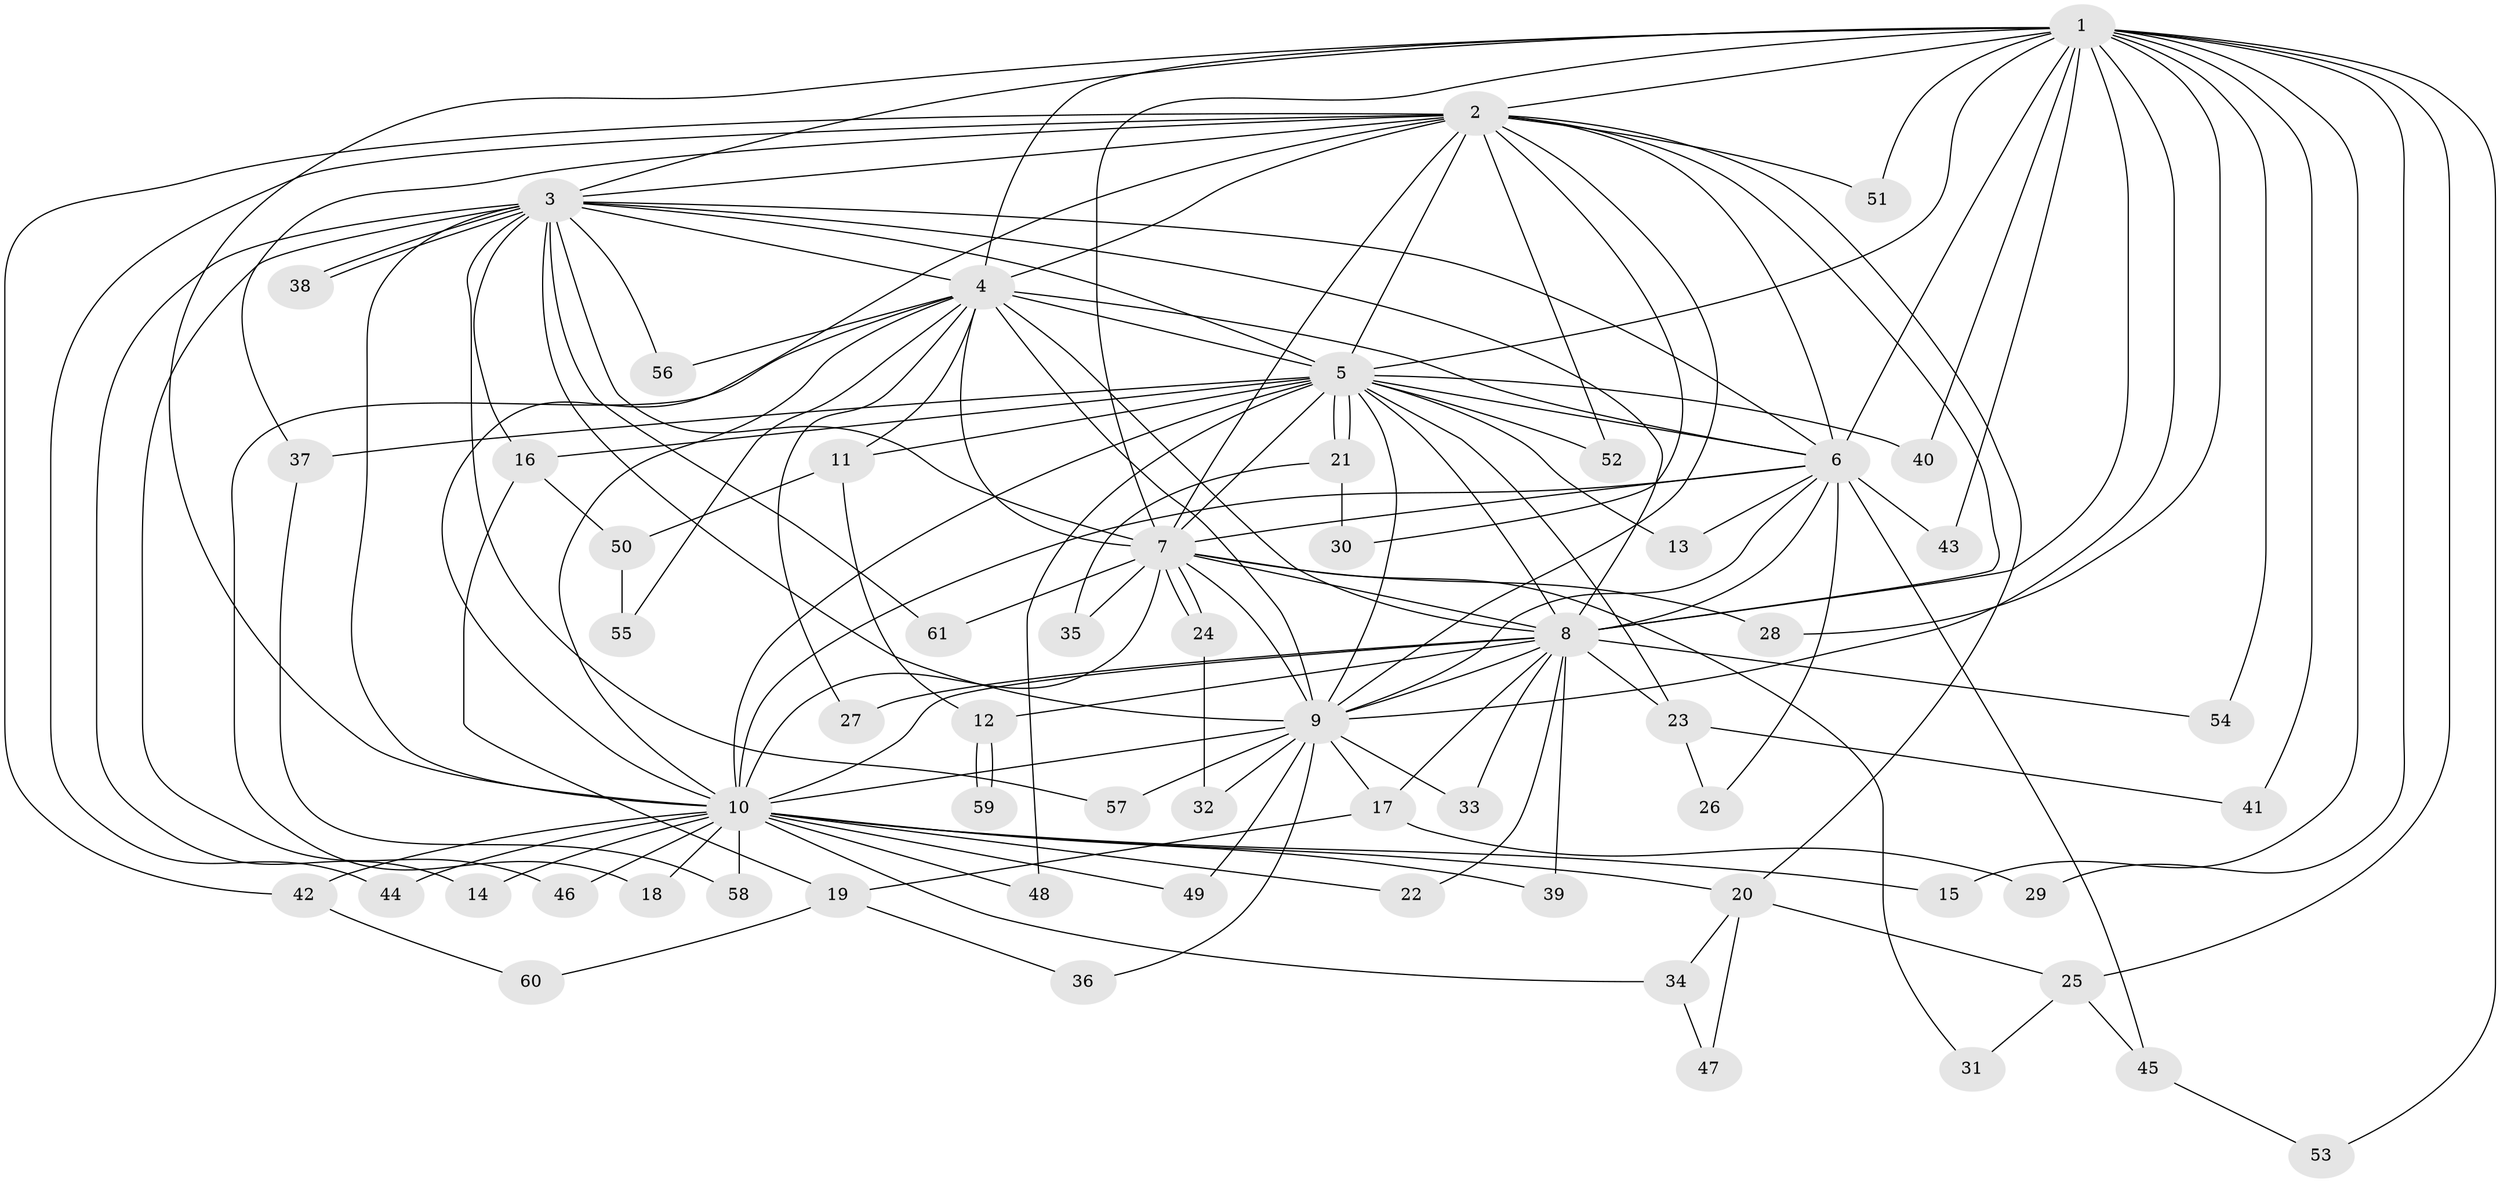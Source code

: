 // Generated by graph-tools (version 1.1) at 2025/43/03/09/25 04:43:12]
// undirected, 61 vertices, 147 edges
graph export_dot {
graph [start="1"]
  node [color=gray90,style=filled];
  1;
  2;
  3;
  4;
  5;
  6;
  7;
  8;
  9;
  10;
  11;
  12;
  13;
  14;
  15;
  16;
  17;
  18;
  19;
  20;
  21;
  22;
  23;
  24;
  25;
  26;
  27;
  28;
  29;
  30;
  31;
  32;
  33;
  34;
  35;
  36;
  37;
  38;
  39;
  40;
  41;
  42;
  43;
  44;
  45;
  46;
  47;
  48;
  49;
  50;
  51;
  52;
  53;
  54;
  55;
  56;
  57;
  58;
  59;
  60;
  61;
  1 -- 2;
  1 -- 3;
  1 -- 4;
  1 -- 5;
  1 -- 6;
  1 -- 7;
  1 -- 8;
  1 -- 9;
  1 -- 10;
  1 -- 15;
  1 -- 25;
  1 -- 28;
  1 -- 29;
  1 -- 40;
  1 -- 41;
  1 -- 43;
  1 -- 51;
  1 -- 53;
  1 -- 54;
  2 -- 3;
  2 -- 4;
  2 -- 5;
  2 -- 6;
  2 -- 7;
  2 -- 8;
  2 -- 9;
  2 -- 10;
  2 -- 20;
  2 -- 30;
  2 -- 37;
  2 -- 42;
  2 -- 44;
  2 -- 51;
  2 -- 52;
  3 -- 4;
  3 -- 5;
  3 -- 6;
  3 -- 7;
  3 -- 8;
  3 -- 9;
  3 -- 10;
  3 -- 14;
  3 -- 16;
  3 -- 38;
  3 -- 38;
  3 -- 46;
  3 -- 56;
  3 -- 57;
  3 -- 61;
  4 -- 5;
  4 -- 6;
  4 -- 7;
  4 -- 8;
  4 -- 9;
  4 -- 10;
  4 -- 11;
  4 -- 18;
  4 -- 27;
  4 -- 55;
  4 -- 56;
  5 -- 6;
  5 -- 7;
  5 -- 8;
  5 -- 9;
  5 -- 10;
  5 -- 11;
  5 -- 13;
  5 -- 16;
  5 -- 21;
  5 -- 21;
  5 -- 23;
  5 -- 37;
  5 -- 40;
  5 -- 48;
  5 -- 52;
  6 -- 7;
  6 -- 8;
  6 -- 9;
  6 -- 10;
  6 -- 13;
  6 -- 26;
  6 -- 43;
  6 -- 45;
  7 -- 8;
  7 -- 9;
  7 -- 10;
  7 -- 24;
  7 -- 24;
  7 -- 28;
  7 -- 31;
  7 -- 35;
  7 -- 61;
  8 -- 9;
  8 -- 10;
  8 -- 12;
  8 -- 17;
  8 -- 22;
  8 -- 23;
  8 -- 27;
  8 -- 33;
  8 -- 39;
  8 -- 54;
  9 -- 10;
  9 -- 17;
  9 -- 32;
  9 -- 33;
  9 -- 36;
  9 -- 49;
  9 -- 57;
  10 -- 14;
  10 -- 15;
  10 -- 18;
  10 -- 20;
  10 -- 22;
  10 -- 34;
  10 -- 39;
  10 -- 42;
  10 -- 44;
  10 -- 46;
  10 -- 48;
  10 -- 49;
  10 -- 58;
  11 -- 12;
  11 -- 50;
  12 -- 59;
  12 -- 59;
  16 -- 19;
  16 -- 50;
  17 -- 19;
  17 -- 29;
  19 -- 36;
  19 -- 60;
  20 -- 25;
  20 -- 34;
  20 -- 47;
  21 -- 30;
  21 -- 35;
  23 -- 26;
  23 -- 41;
  24 -- 32;
  25 -- 31;
  25 -- 45;
  34 -- 47;
  37 -- 58;
  42 -- 60;
  45 -- 53;
  50 -- 55;
}
